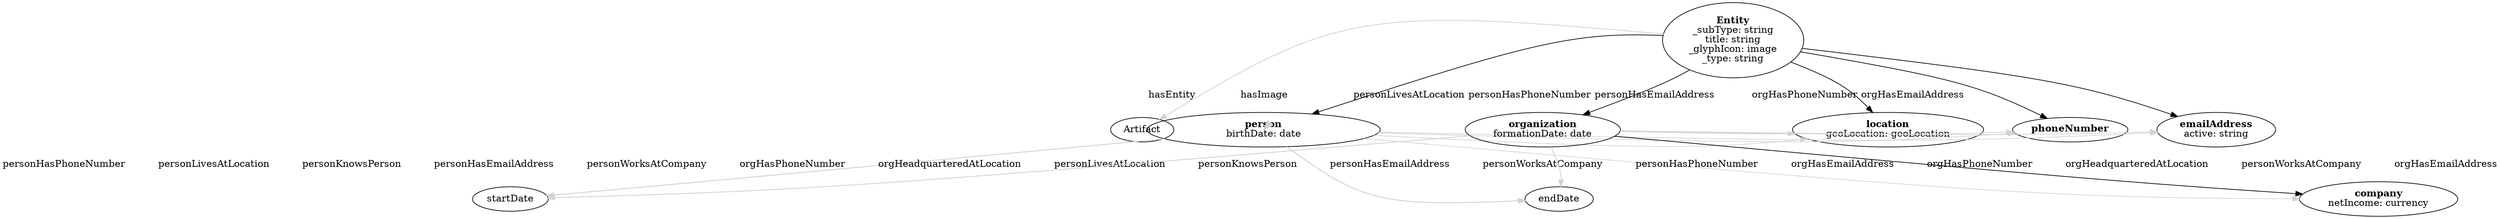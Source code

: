 digraph {
	splines=curved;
	sep="+50,50";
	overlap=scalexy;
	nodesep=0.6;

	{ rank=min; "Entity";}
	"Entity" [
		label=<<B>Entity</B><BR/>_subType: string<BR/>title: string<BR/>_glyphIcon: image<BR/>_type: string>
	];
	"person" [
		label=<<B>person</B><BR/>birthDate: date>
	];
	{ rank=same; }
	"person" -> "Entity" [color=black;];
	"organization" [
		label=<<B>organization</B><BR/>formationDate: date>
	];
	"company" [
		label=<<B>company</B><BR/>netIncome: currency>
	];
	{ rank=same; }
	"company" -> "organization" [color=black;];
	{ rank=same; "company";}
	"organization" -> "Entity" [color=black;];
	"location" [
		label=<<B>location</B><BR/>geoLocation: geoLocation>
	];
	{ rank=same; }
	"location" -> "Entity" [color=black;];
	"phoneNumber" [
		label=<<B>phoneNumber</B>>
	];
	{ rank=same; }
	"phoneNumber" -> "Entity" [color=black;];
	"emailAddress" [
		label=<<B>emailAddress</B><BR/>active: string>
	];
	{ rank=same; }
	"emailAddress" -> "Entity" [color=black;];
	{ rank=same; "person";"organization";"location";"phoneNumber";"emailAddress";}
	"organization" -> "endDate" [ label = "orgHasEmailAddress"; color=lightgrey; ];
	"organization" -> "startDate" [ label = "orgHasEmailAddress"; color=lightgrey; ];
	"organization" -> "emailAddress" [ label = "orgHasEmailAddress"; color=lightgrey; ];
	"person" -> "endDate" [ label = "personHasPhoneNumber"; color=lightgrey; ];
	"person" -> "startDate" [ label = "personHasPhoneNumber"; color=lightgrey; ];
	"person" -> "phoneNumber" [ label = "personHasPhoneNumber"; color=lightgrey; ];
	"person" -> "endDate" [ label = "personLivesAtLocation"; color=lightgrey; ];
	"person" -> "startDate" [ label = "personLivesAtLocation"; color=lightgrey; ];
	"person" -> "location" [ label = "personLivesAtLocation"; color=lightgrey; ];
	"person" -> "startDate" [ label = "personKnowsPerson"; color=lightgrey; ];
	"person" -> "endDate" [ label = "personKnowsPerson"; color=lightgrey; ];
	"person" -> "person" [ label = "personKnowsPerson"; color=lightgrey; ];
	"Entity" -> "Artifact" [ label = "hasImage"; color=lightgrey; ];
	"organization" -> "startDate" [ label = "orgHasPhoneNumber"; color=lightgrey; ];
	"organization" -> "endDate" [ label = "orgHasPhoneNumber"; color=lightgrey; ];
	"organization" -> "phoneNumber" [ label = "orgHasPhoneNumber"; color=lightgrey; ];
	"organization" -> "endDate" [ label = "orgHeadquarteredAtLocation"; color=lightgrey; ];
	"organization" -> "startDate" [ label = "orgHeadquarteredAtLocation"; color=lightgrey; ];
	"organization" -> "location" [ label = "orgHeadquarteredAtLocation"; color=lightgrey; ];
	"person" -> "endDate" [ label = "personHasEmailAddress"; color=lightgrey; ];
	"person" -> "startDate" [ label = "personHasEmailAddress"; color=lightgrey; ];
	"person" -> "emailAddress" [ label = "personHasEmailAddress"; color=lightgrey; ];
	"person" -> "endDate" [ label = "personWorksAtCompany"; color=lightgrey; ];
	"person" -> "startDate" [ label = "personWorksAtCompany"; color=lightgrey; ];
	"person" -> "company" [ label = "personWorksAtCompany"; color=lightgrey; ];
	"Artifact" -> "Entity" [ label = "hasEntity"; color=lightgrey; ];
}
